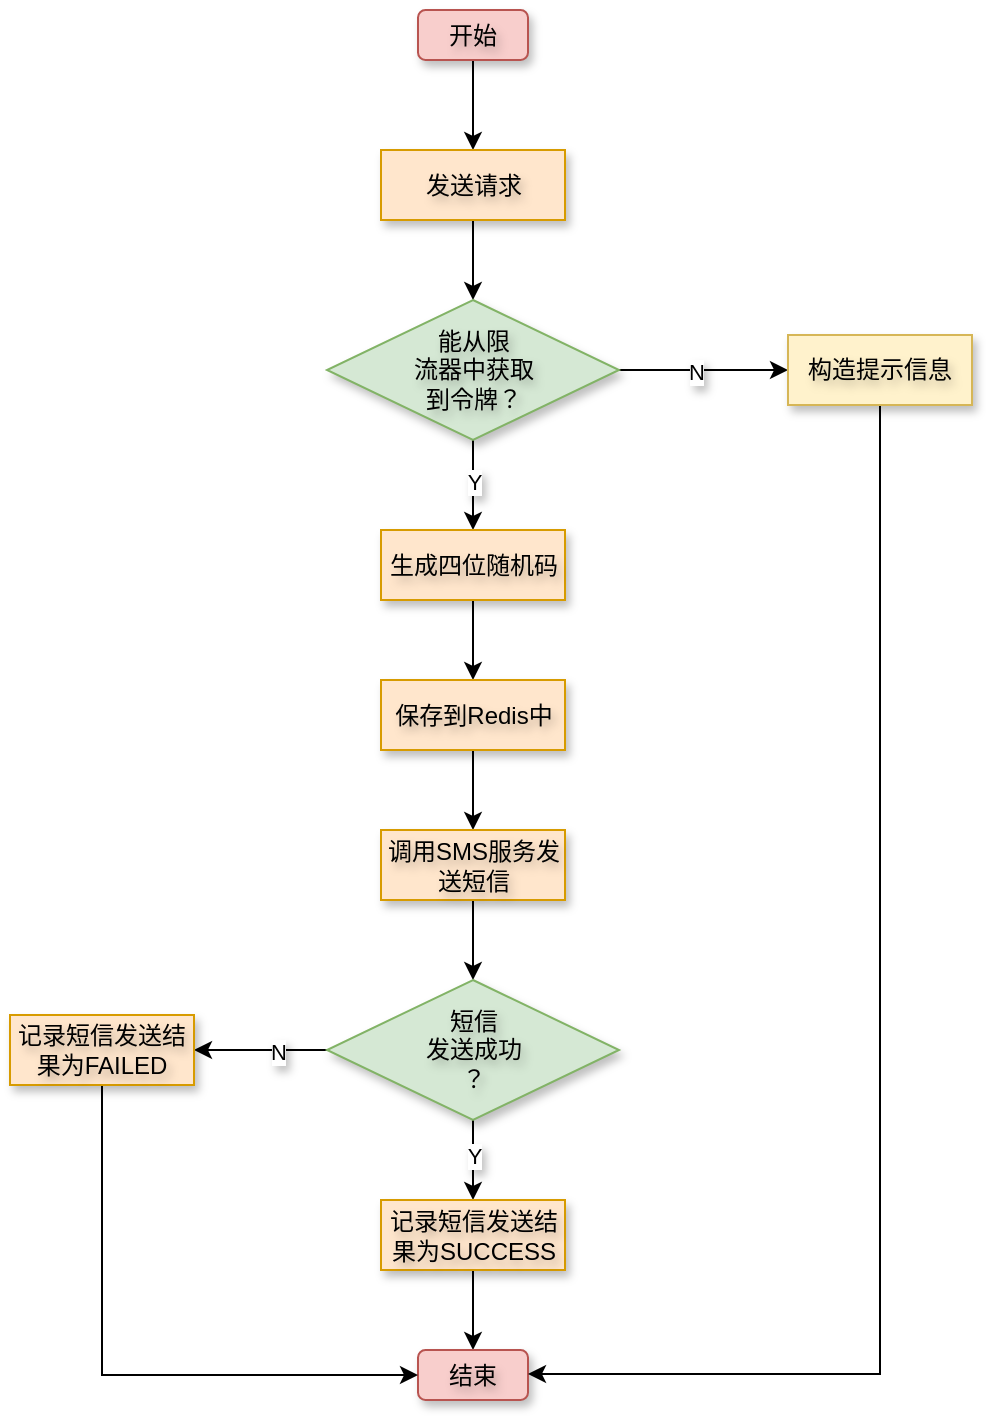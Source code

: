 <mxfile version="28.2.1">
  <diagram name="第 1 页" id="XI4caIuL_UyOLZFlV3VJ">
    <mxGraphModel dx="2141" dy="1184" grid="0" gridSize="2" guides="1" tooltips="1" connect="1" arrows="1" fold="1" page="0" pageScale="1" pageWidth="827" pageHeight="1169" background="none" math="0" shadow="0">
      <root>
        <mxCell id="0" />
        <mxCell id="1" parent="0" />
        <mxCell id="Wab_ujo1a6a1nOb60LfZ-3" style="edgeStyle=orthogonalEdgeStyle;rounded=0;orthogonalLoop=1;jettySize=auto;html=1;exitX=0.5;exitY=1;exitDx=0;exitDy=0;textShadow=1;" edge="1" parent="1" source="Wab_ujo1a6a1nOb60LfZ-1" target="Wab_ujo1a6a1nOb60LfZ-2">
          <mxGeometry relative="1" as="geometry" />
        </mxCell>
        <mxCell id="Wab_ujo1a6a1nOb60LfZ-1" value="开始" style="rounded=1;whiteSpace=wrap;html=1;textShadow=1;shadow=1;fillColor=#f8cecc;strokeColor=#b85450;" vertex="1" parent="1">
          <mxGeometry x="60" y="-170" width="55" height="25" as="geometry" />
        </mxCell>
        <mxCell id="Wab_ujo1a6a1nOb60LfZ-5" style="edgeStyle=orthogonalEdgeStyle;rounded=0;orthogonalLoop=1;jettySize=auto;html=1;exitX=0.5;exitY=1;exitDx=0;exitDy=0;entryX=0.5;entryY=0;entryDx=0;entryDy=0;textShadow=1;" edge="1" parent="1" source="Wab_ujo1a6a1nOb60LfZ-2" target="Wab_ujo1a6a1nOb60LfZ-4">
          <mxGeometry relative="1" as="geometry" />
        </mxCell>
        <mxCell id="Wab_ujo1a6a1nOb60LfZ-2" value="发送请求" style="rounded=0;whiteSpace=wrap;html=1;textShadow=1;shadow=1;fillColor=#ffe6cc;strokeColor=#d79b00;" vertex="1" parent="1">
          <mxGeometry x="41.5" y="-100" width="92" height="35" as="geometry" />
        </mxCell>
        <mxCell id="Wab_ujo1a6a1nOb60LfZ-7" style="edgeStyle=orthogonalEdgeStyle;rounded=0;orthogonalLoop=1;jettySize=auto;html=1;exitX=0.5;exitY=1;exitDx=0;exitDy=0;textShadow=1;" edge="1" parent="1" source="Wab_ujo1a6a1nOb60LfZ-4" target="Wab_ujo1a6a1nOb60LfZ-6">
          <mxGeometry relative="1" as="geometry" />
        </mxCell>
        <mxCell id="Wab_ujo1a6a1nOb60LfZ-28" value="Y" style="edgeLabel;html=1;align=center;verticalAlign=middle;resizable=0;points=[];textShadow=1;" vertex="1" connectable="0" parent="Wab_ujo1a6a1nOb60LfZ-7">
          <mxGeometry x="-0.093" relative="1" as="geometry">
            <mxPoint as="offset" />
          </mxGeometry>
        </mxCell>
        <mxCell id="Wab_ujo1a6a1nOb60LfZ-19" style="edgeStyle=orthogonalEdgeStyle;rounded=0;orthogonalLoop=1;jettySize=auto;html=1;exitX=1;exitY=0.5;exitDx=0;exitDy=0;textShadow=1;" edge="1" parent="1" source="Wab_ujo1a6a1nOb60LfZ-4" target="Wab_ujo1a6a1nOb60LfZ-18">
          <mxGeometry relative="1" as="geometry" />
        </mxCell>
        <mxCell id="Wab_ujo1a6a1nOb60LfZ-29" value="N" style="edgeLabel;html=1;align=center;verticalAlign=middle;resizable=0;points=[];textShadow=1;" vertex="1" connectable="0" parent="Wab_ujo1a6a1nOb60LfZ-19">
          <mxGeometry x="-0.084" y="-1" relative="1" as="geometry">
            <mxPoint as="offset" />
          </mxGeometry>
        </mxCell>
        <mxCell id="Wab_ujo1a6a1nOb60LfZ-4" value="能从限&lt;div&gt;流&lt;span style=&quot;background-color: transparent; color: light-dark(rgb(0, 0, 0), rgb(255, 255, 255));&quot;&gt;器&lt;/span&gt;&lt;span style=&quot;background-color: transparent; color: light-dark(rgb(0, 0, 0), rgb(255, 255, 255));&quot;&gt;中获取&lt;/span&gt;&lt;/div&gt;&lt;div&gt;&lt;span style=&quot;background-color: transparent; color: light-dark(rgb(0, 0, 0), rgb(255, 255, 255));&quot;&gt;到令牌？&lt;/span&gt;&lt;/div&gt;" style="rhombus;whiteSpace=wrap;html=1;textShadow=1;shadow=1;fillColor=#d5e8d4;strokeColor=#82b366;" vertex="1" parent="1">
          <mxGeometry x="14.5" y="-25" width="146" height="70" as="geometry" />
        </mxCell>
        <mxCell id="Wab_ujo1a6a1nOb60LfZ-9" style="edgeStyle=orthogonalEdgeStyle;rounded=0;orthogonalLoop=1;jettySize=auto;html=1;exitX=0.5;exitY=1;exitDx=0;exitDy=0;textShadow=1;" edge="1" parent="1" source="Wab_ujo1a6a1nOb60LfZ-6" target="Wab_ujo1a6a1nOb60LfZ-8">
          <mxGeometry relative="1" as="geometry" />
        </mxCell>
        <mxCell id="Wab_ujo1a6a1nOb60LfZ-6" value="生成四位随机码" style="rounded=0;whiteSpace=wrap;html=1;textShadow=1;shadow=1;fillColor=#ffe6cc;strokeColor=#d79b00;" vertex="1" parent="1">
          <mxGeometry x="41.5" y="90" width="92" height="35" as="geometry" />
        </mxCell>
        <mxCell id="Wab_ujo1a6a1nOb60LfZ-11" style="edgeStyle=orthogonalEdgeStyle;rounded=0;orthogonalLoop=1;jettySize=auto;html=1;exitX=0.5;exitY=1;exitDx=0;exitDy=0;textShadow=1;" edge="1" parent="1" source="Wab_ujo1a6a1nOb60LfZ-8" target="Wab_ujo1a6a1nOb60LfZ-10">
          <mxGeometry relative="1" as="geometry" />
        </mxCell>
        <mxCell id="Wab_ujo1a6a1nOb60LfZ-8" value="保存到Redis中" style="rounded=0;whiteSpace=wrap;html=1;textShadow=1;shadow=1;fillColor=#ffe6cc;strokeColor=#d79b00;" vertex="1" parent="1">
          <mxGeometry x="41.5" y="165" width="92" height="35" as="geometry" />
        </mxCell>
        <mxCell id="Wab_ujo1a6a1nOb60LfZ-13" style="edgeStyle=orthogonalEdgeStyle;rounded=0;orthogonalLoop=1;jettySize=auto;html=1;exitX=0.5;exitY=1;exitDx=0;exitDy=0;entryX=0.5;entryY=0;entryDx=0;entryDy=0;textShadow=1;" edge="1" parent="1" source="Wab_ujo1a6a1nOb60LfZ-10" target="Wab_ujo1a6a1nOb60LfZ-12">
          <mxGeometry relative="1" as="geometry" />
        </mxCell>
        <mxCell id="Wab_ujo1a6a1nOb60LfZ-10" value="调用SMS服务发送短信" style="rounded=0;whiteSpace=wrap;html=1;textShadow=1;shadow=1;fillColor=#ffe6cc;strokeColor=#d79b00;" vertex="1" parent="1">
          <mxGeometry x="41.5" y="240" width="92" height="35" as="geometry" />
        </mxCell>
        <mxCell id="Wab_ujo1a6a1nOb60LfZ-15" style="edgeStyle=orthogonalEdgeStyle;rounded=0;orthogonalLoop=1;jettySize=auto;html=1;exitX=0.5;exitY=1;exitDx=0;exitDy=0;textShadow=1;" edge="1" parent="1" source="Wab_ujo1a6a1nOb60LfZ-12" target="Wab_ujo1a6a1nOb60LfZ-14">
          <mxGeometry relative="1" as="geometry" />
        </mxCell>
        <mxCell id="Wab_ujo1a6a1nOb60LfZ-25" value="Y" style="edgeLabel;html=1;align=center;verticalAlign=middle;resizable=0;points=[];textShadow=1;" vertex="1" connectable="0" parent="Wab_ujo1a6a1nOb60LfZ-15">
          <mxGeometry x="-0.1" relative="1" as="geometry">
            <mxPoint as="offset" />
          </mxGeometry>
        </mxCell>
        <mxCell id="Wab_ujo1a6a1nOb60LfZ-22" style="edgeStyle=orthogonalEdgeStyle;rounded=0;orthogonalLoop=1;jettySize=auto;html=1;exitX=0;exitY=0.5;exitDx=0;exitDy=0;textShadow=1;" edge="1" parent="1" source="Wab_ujo1a6a1nOb60LfZ-12" target="Wab_ujo1a6a1nOb60LfZ-21">
          <mxGeometry relative="1" as="geometry" />
        </mxCell>
        <mxCell id="Wab_ujo1a6a1nOb60LfZ-27" value="N" style="edgeLabel;html=1;align=center;verticalAlign=middle;resizable=0;points=[];textShadow=1;" vertex="1" connectable="0" parent="Wab_ujo1a6a1nOb60LfZ-22">
          <mxGeometry x="-0.25" y="1" relative="1" as="geometry">
            <mxPoint as="offset" />
          </mxGeometry>
        </mxCell>
        <mxCell id="Wab_ujo1a6a1nOb60LfZ-12" value="短信&lt;div&gt;发送成功&lt;/div&gt;&lt;div&gt;？&lt;/div&gt;" style="rhombus;whiteSpace=wrap;html=1;textShadow=1;shadow=1;fillColor=#d5e8d4;strokeColor=#82b366;" vertex="1" parent="1">
          <mxGeometry x="14.5" y="315" width="146" height="70" as="geometry" />
        </mxCell>
        <mxCell id="Wab_ujo1a6a1nOb60LfZ-17" style="edgeStyle=orthogonalEdgeStyle;rounded=0;orthogonalLoop=1;jettySize=auto;html=1;exitX=0.5;exitY=1;exitDx=0;exitDy=0;textShadow=1;" edge="1" parent="1" source="Wab_ujo1a6a1nOb60LfZ-14" target="Wab_ujo1a6a1nOb60LfZ-16">
          <mxGeometry relative="1" as="geometry" />
        </mxCell>
        <mxCell id="Wab_ujo1a6a1nOb60LfZ-14" value="记录短信发送结果为SUCCESS" style="rounded=0;whiteSpace=wrap;html=1;textShadow=1;shadow=1;fillColor=#ffe6cc;strokeColor=#d79b00;" vertex="1" parent="1">
          <mxGeometry x="41.5" y="425" width="92" height="35" as="geometry" />
        </mxCell>
        <mxCell id="Wab_ujo1a6a1nOb60LfZ-16" value="结束" style="rounded=1;whiteSpace=wrap;html=1;textShadow=1;shadow=1;fillColor=#f8cecc;strokeColor=#b85450;" vertex="1" parent="1">
          <mxGeometry x="60" y="500" width="55" height="25" as="geometry" />
        </mxCell>
        <mxCell id="Wab_ujo1a6a1nOb60LfZ-20" style="edgeStyle=orthogonalEdgeStyle;rounded=0;orthogonalLoop=1;jettySize=auto;html=1;exitX=0.5;exitY=1;exitDx=0;exitDy=0;entryX=1;entryY=0.5;entryDx=0;entryDy=0;textShadow=1;" edge="1" parent="1" source="Wab_ujo1a6a1nOb60LfZ-18" target="Wab_ujo1a6a1nOb60LfZ-16">
          <mxGeometry relative="1" as="geometry">
            <mxPoint x="116" y="514" as="targetPoint" />
            <Array as="points">
              <mxPoint x="291" y="512" />
              <mxPoint x="115" y="512" />
            </Array>
          </mxGeometry>
        </mxCell>
        <mxCell id="Wab_ujo1a6a1nOb60LfZ-18" value="构造提示信息" style="rounded=0;whiteSpace=wrap;html=1;textShadow=1;shadow=1;fillColor=#fff2cc;strokeColor=#d6b656;" vertex="1" parent="1">
          <mxGeometry x="245" y="-7.5" width="92" height="35" as="geometry" />
        </mxCell>
        <mxCell id="Wab_ujo1a6a1nOb60LfZ-23" style="edgeStyle=orthogonalEdgeStyle;rounded=0;orthogonalLoop=1;jettySize=auto;html=1;exitX=0.5;exitY=1;exitDx=0;exitDy=0;entryX=0;entryY=0.5;entryDx=0;entryDy=0;textShadow=1;" edge="1" parent="1" source="Wab_ujo1a6a1nOb60LfZ-21" target="Wab_ujo1a6a1nOb60LfZ-16">
          <mxGeometry relative="1" as="geometry">
            <mxPoint x="86" y="476" as="targetPoint" />
            <Array as="points">
              <mxPoint x="-98" y="513" />
            </Array>
          </mxGeometry>
        </mxCell>
        <mxCell id="Wab_ujo1a6a1nOb60LfZ-21" value="记录短信发送结果为FAILED" style="rounded=0;whiteSpace=wrap;html=1;textShadow=1;shadow=1;fillColor=#ffe6cc;strokeColor=#d79b00;" vertex="1" parent="1">
          <mxGeometry x="-144" y="332.5" width="92" height="35" as="geometry" />
        </mxCell>
      </root>
    </mxGraphModel>
  </diagram>
</mxfile>
